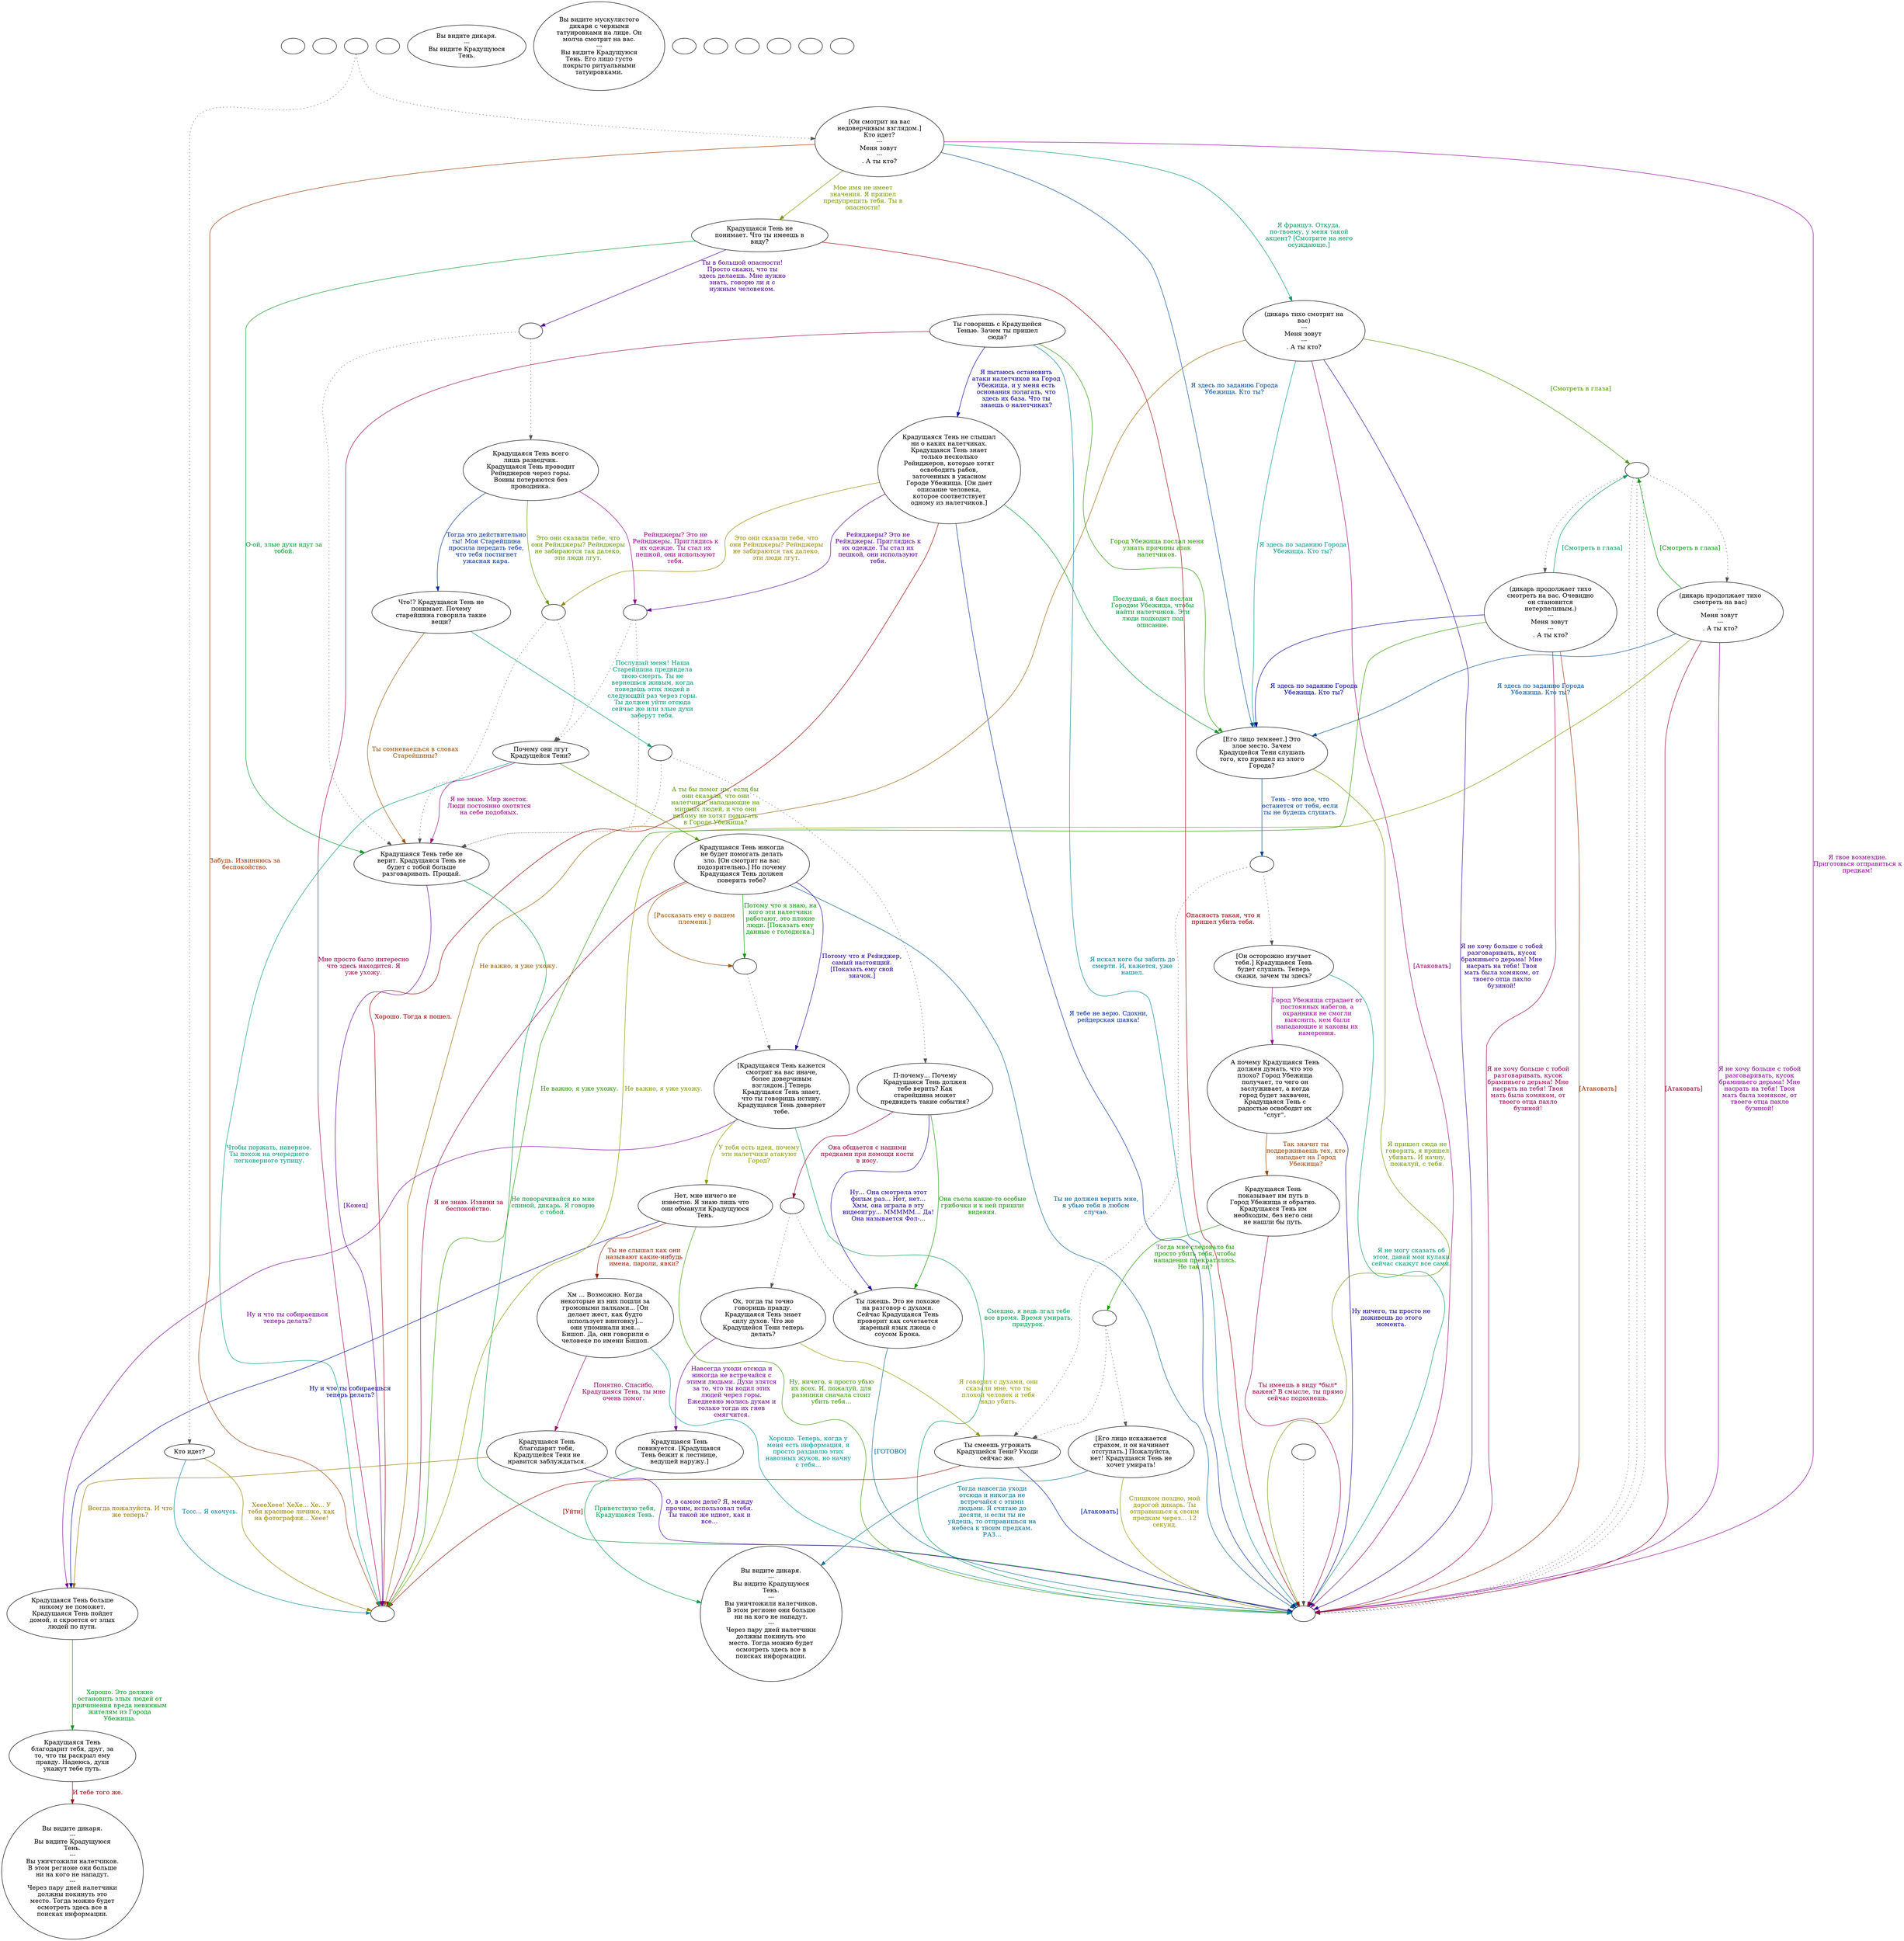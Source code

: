 digraph icScout {
  "start" [style=filled       fillcolor="#FFFFFF"       color="#000000"]
  "start" [label=""]
  "critter_p_proc" [style=filled       fillcolor="#FFFFFF"       color="#000000"]
  "critter_p_proc" [label=""]
  "pickup_p_proc" [style=filled       fillcolor="#FFFFFF"       color="#000000"]
  "pickup_p_proc" -> "Node998" [style=dotted color="#555555"]
  "pickup_p_proc" [label=""]
  "talk_p_proc" [style=filled       fillcolor="#FFFFFF"       color="#000000"]
  "talk_p_proc" -> "Node022" [style=dotted color="#555555"]
  "talk_p_proc" -> "Node001" [style=dotted color="#555555"]
  "talk_p_proc" [label=""]
  "destroy_p_proc" [style=filled       fillcolor="#FFFFFF"       color="#000000"]
  "destroy_p_proc" [label=""]
  "look_at_p_proc" [style=filled       fillcolor="#FFFFFF"       color="#000000"]
  "look_at_p_proc" [label="Вы видите дикаря.\n---\nВы видите Крадущуюся\nТень."]
  "description_p_proc" [style=filled       fillcolor="#FFFFFF"       color="#000000"]
  "description_p_proc" [label="Вы видите мускулистого\nдикаря с черными\nтатуировками на лице. Он\nмолча смотрит на вас.\n---\nВы видите Крадущуюся\nТень. Его лицо густо\nпокрыто ритуальными\nтатуировками."]
  "use_skill_on_p_proc" [style=filled       fillcolor="#FFFFFF"       color="#000000"]
  "use_skill_on_p_proc" [label=""]
  "damage_p_proc" [style=filled       fillcolor="#FFFFFF"       color="#000000"]
  "damage_p_proc" [label=""]
  "map_enter_p_proc" [style=filled       fillcolor="#FFFFFF"       color="#000000"]
  "map_enter_p_proc" [label=""]
  "timed_event_p_proc" [style=filled       fillcolor="#FFFFFF"       color="#000000"]
  "timed_event_p_proc" [label=""]
  "map_update_p_proc" [style=filled       fillcolor="#FFFFFF"       color="#000000"]
  "map_update_p_proc" [label=""]
  "combat_p_proc" [style=filled       fillcolor="#FFFFFF"       color="#000000"]
  "combat_p_proc" [label=""]
  "Node998" [style=filled       fillcolor="#FFFFFF"       color="#000000"]
  "Node998" [label=""]
  "Node999" [style=filled       fillcolor="#FFFFFF"       color="#000000"]
  "Node999" [label=""]
  "Node001" [style=filled       fillcolor="#FFFFFF"       color="#000000"]
  "Node001" [label="[Он смотрит на вас\nнедоверчивым взглядом.]\nКто идет?\n---\nМеня зовут \n---\n. А ты кто?"]
  "Node001" -> "Node012" [label="Я здесь по заданию Города\nУбежища. Кто ты?" color="#004B99" fontcolor="#004B99"]
  "Node001" -> "Node023" [label="Мое имя не имеет\nзначения. Я пришел\nпредупредить тебя. Ты в\nопасности!" color="#779900" fontcolor="#779900"]
  "Node001" -> "Node998" [label="Я твое возмездие.\nПриготовься отправиться к\nпредкам!" color="#8E0099" fontcolor="#8E0099"]
  "Node001" -> "Node019" [label="Я француз. Откуда,\nпо-твоему, у меня такой\nакцент? [Смотрите на него\nосуждающе.]" color="#009961" fontcolor="#009961"]
  "Node001" -> "Node999" [label="Забудь. Извиняюсь за\nбеспокойство." color="#993500" fontcolor="#993500"]
  "Node002" [style=filled       fillcolor="#FFFFFF"       color="#000000"]
  "Node002" [label="Ты говоришь с Крадущейся\nТенью. Зачем ты пришел\nсюда?"]
  "Node002" -> "Node003" [label="Я пытаюсь остановить\nатаки налетчиков на Город\nУбежища, и у меня есть\nоснования полагать, что\nздесь их база. Что ты\nзнаешь о налетчиках?" color="#080099" fontcolor="#080099"]
  "Node002" -> "Node012" [label="Город Убежища послал меня\nузнать причины атак\nналетчиков." color="#259900" fontcolor="#259900"]
  "Node002" -> "Node999" [label="Мне просто было интересно\nчто здесь находится. Я\nуже ухожу." color="#990051" fontcolor="#990051"]
  "Node002" -> "Node998" [label="Я искал кого бы забить до\nсмерти. И, кажется, уже\nнашел." color="#007E99" fontcolor="#007E99"]
  "Node003" [style=filled       fillcolor="#FFFFFF"       color="#000000"]
  "Node003" [label="Крадущаяся Тень не слышал\nни о каких налетчиках.\nКрадущаяся Тень знает\nтолько несколько\nРейнджеров, которые хотят\nосвободить рабов,\nзаточенных в ужасном\nГороде Убежища. [Он дает\nописание человека,\nкоторое соответствует\nодному из налетчиков.]"]
  "Node003" -> "Node990" [label="Это они сказали тебе, что\nони Рейнджеры? Рейнджеры\nне забираются так далеко,\nэти люди лгут." color="#998700" fontcolor="#998700"]
  "Node003" -> "Node991" [label="Рейнджеры? Это не\nРейнджеры. Приглядись к\nих одежде. Ты стал их\nпешкой, они используют\nтебя." color="#5B0099" fontcolor="#5B0099"]
  "Node003" -> "Node012" [label="Послушай, я был послан\nГородом Убежища, чтобы\nнайти налетчиков. Эти\nлюди подходят под\nописание." color="#00992E" fontcolor="#00992E"]
  "Node003" -> "Node999" [label="Хорошо. Тогда я пошел." color="#990100" fontcolor="#990100"]
  "Node003" -> "Node998" [label="Я тебе не верю. Сдохни,\nрейдерская шавка!" color="#002B99" fontcolor="#002B99"]
  "Node004" [style=filled       fillcolor="#FFFFFF"       color="#000000"]
  "Node004" [label="Почему они лгут\nКрадущейся Тени?"]
  "Node004" -> "Node005" [label="А ты бы помог им, если бы\nони сказали, что они\nналетчики, нападающие на\nмирных людей, и что они\nникому не хотят помогать\nв Городе Убежища?" color="#589900" fontcolor="#589900"]
  "Node004" -> "Node017" [label="Я не знаю. Мир жесток.\nЛюди постоянно охотятся\nна себе подобных." color="#990084" fontcolor="#990084"]
  "Node004" -> "Node999" [label="Чтобы поржать, наверное.\nТы похож на очередного\nлегковерного тупицу." color="#009981" fontcolor="#009981"]
  "Node005" [style=filled       fillcolor="#FFFFFF"       color="#000000"]
  "Node005" [label="Крадущаяся Тень никогда\nне будет помогать делать\nзло. [Он смотрит на вас\nподозрительно.] Но почему\nКрадущаяся Тень должен\nповерить тебе?"]
  "Node005" -> "Node992" [label="[Рассказать ему о вашем\nплемени.]" color="#995400" fontcolor="#995400"]
  "Node005" -> "Node006" [label="Потому что я Рейнджер,\nсамый настоящий.\n[Показать ему свой\nзначок.]" color="#280099" fontcolor="#280099"]
  "Node005" -> "Node992" [label="Потому что я знаю, на\nкого эти налетчики\nработают, это плохие\nлюди. [Показать ему\nданные с голодиска.]" color="#059900" fontcolor="#059900"]
  "Node005" -> "Node999" [label="Я не знаю. Извини за\nбеспокойство." color="#990032" fontcolor="#990032"]
  "Node005" -> "Node998" [label="Ты не должен верить мне,\nя убью тебя в любом\nслучае." color="#005E99" fontcolor="#005E99"]
  "Node006" [style=filled       fillcolor="#FFFFFF"       color="#000000"]
  "Node006" [label="[Крадущаяся Тень кажется\nсмотрит на вас иначе,\nболее доверчивым\nвзглядом.] Теперь\nКрадущаяся Тень знает,\nчто ты говоришь истину.\nКрадущаяся Тень доверяет\nтебе."]
  "Node006" -> "Node007" [label="У тебя есть идеи, почему\nэти налетчики атакуют\nГород?" color="#8B9900" fontcolor="#8B9900"]
  "Node006" -> "Node010" [label="Ну и что ты собираешься\nтеперь делать?" color="#7A0099" fontcolor="#7A0099"]
  "Node006" -> "Node998" [label="Смешно, я ведь лгал тебе\nвсе время. Время умирать,\nпридурок." color="#00994E" fontcolor="#00994E"]
  "Node007" [style=filled       fillcolor="#FFFFFF"       color="#000000"]
  "Node007" [label="Нет, мне ничего не\nизвестно. Я знаю лишь что\nони обманули Крадущуюся\nТень."]
  "Node007" -> "Node008" [label="Ты не слышал как они\nназывают какие-нибудь\nимена, пароли, явки?" color="#992100" fontcolor="#992100"]
  "Node007" -> "Node010" [label="Ну и что ты собираешься\nтеперь делать?" color="#000C99" fontcolor="#000C99"]
  "Node007" -> "Node998" [label="Ну, ничего, я просто убью\nих всех. И, пожалуй, для\nразминки сначала стоит\nубить тебя..." color="#389900" fontcolor="#389900"]
  "Node008" [style=filled       fillcolor="#FFFFFF"       color="#000000"]
  "Node008" [label="Хм ... Возможно. Когда\nнекоторые из них пошли за\nгромовыми палками... [Он\nделает жест, как будто\nиспользует винтовку]...\nони упоминали имя...\nБишоп. Да, они говорили о\nчеловеке по имени Бишоп."]
  "Node008" -> "Node009" [label="Понятно. Спасибо,\nКрадущаяся Тень, ты мне\nочень помог." color="#990065" fontcolor="#990065"]
  "Node008" -> "Node998" [label="Хорошо. Теперь, когда у\nменя есть информация, я\nпросто раздавлю этих\nнавозных жуков, но начну\nс тебя..." color="#009299" fontcolor="#009299"]
  "Node009" [style=filled       fillcolor="#FFFFFF"       color="#000000"]
  "Node009" [label="Крадущаяся Тень\nблагодарит тебя,\nКрадущейся Тени не\nнравится заблуждаться."]
  "Node009" -> "Node010" [label="Всегда пожалуйста. И что\nже теперь?" color="#997400" fontcolor="#997400"]
  "Node009" -> "Node998" [label="О, в самом деле? Я, между\nпрочим, использовал тебя.\nТы такой же идиот, как и\nвсе..." color="#470099" fontcolor="#470099"]
  "Node010" [style=filled       fillcolor="#FFFFFF"       color="#000000"]
  "Node010" [label="Крадущаяся Тень больше\nникому не поможет.\nКрадущаяся Тень пойдет\nдомой, и скроется от злых\nлюдей по пути."]
  "Node010" -> "Node011" [label="Хорошо. Это должно\nостановить злых людей от\nпричинения вреда невинным\nжителям из Города\nУбежища." color="#00991B" fontcolor="#00991B"]
  "Node011" [style=filled       fillcolor="#FFFFFF"       color="#000000"]
  "Node011" [label="Крадущаяся Тень\nблагодарит тебя, друг, за\nто, что ты раскрыл ему\nправду. Надеюсь, духи\nукажут тебе путь."]
  "Node011" -> "Node996" [label="И тебе того же." color="#990012" fontcolor="#990012"]
  "Node012" [style=filled       fillcolor="#FFFFFF"       color="#000000"]
  "Node012" [label="[Его лицо темнеет.] Это\nзлое место. Зачем\nКрадущейся Тени слушать\nтого, кто пришел из злого\nГорода?"]
  "Node012" -> "Node993" [label="Тень - это все, что\nостанется от тебя, если\nты не будешь слушать." color="#003F99" fontcolor="#003F99"]
  "Node012" -> "Node998" [label="Я пришел cюда не\nговорить, я пришел\nубивать. И начну,\nпожалуй, с тебя." color="#6B9900" fontcolor="#6B9900"]
  "Node013" [style=filled       fillcolor="#FFFFFF"       color="#000000"]
  "Node013" [label="[Он осторожно изучает\nтебя.] Крадущаяся Тень\nбудет слушать. Теперь\nскажи, зачем ты здесь?"]
  "Node013" -> "Node014" [label="Город Убежища страдает от\nпостоянных набегов, а\nохранники не смогли\nвыяснить, кем были\nнападающие и каковы их\nнамерения." color="#990098" fontcolor="#990098"]
  "Node013" -> "Node998" [label="Я не могу сказать об\nэтом, давай мои кулаки\nсейчас скажут все сами." color="#00996D" fontcolor="#00996D"]
  "Node014" [style=filled       fillcolor="#FFFFFF"       color="#000000"]
  "Node014" [label="А почему Крадущаяся Тень\nдолжен думать, что это\nплохо? Город Убежища\nполучает, то чего он\nзаслуживает, а когда\nгород будет захвачен,\nКрадущаяся Тень с\nрадостью освободит их\n\"слуг\"."]
  "Node014" -> "Node015" [label="Так значит ты\nподдерживаешь тех, кто\nнападает на Город\nУбежища?" color="#994100" fontcolor="#994100"]
  "Node014" -> "Node998" [label="Ну ничего, ты просто не\nдоживешь до этого\nмомента." color="#140099" fontcolor="#140099"]
  "Node015" [style=filled       fillcolor="#FFFFFF"       color="#000000"]
  "Node015" [label="Крадущаяся Тень\nпоказывает им путь в\nГород Убежища и обратно.\nКрадущаяся Тень им\nнеобходим, без него они\nне нашли бы путь."]
  "Node015" -> "Node994" [label="Тогда мне следовало бы\nпросто убить тебя, чтобы\nнападения прекратились.\nНе так ли?" color="#199900" fontcolor="#199900"]
  "Node015" -> "Node998" [label="Ты имеешь в виду *был*\nважен? В смысле, ты прямо\nсейчас подохнешь." color="#990045" fontcolor="#990045"]
  "Node016" [style=filled       fillcolor="#FFFFFF"       color="#000000"]
  "Node016" [label="[Его лицо искажается\nстрахом, и он начинает\nотступать.] Пожалуйста,\nнет! Крадущаяся Тень не\nхочет умирать!"]
  "Node016" -> "Node997" [label="Тогда навсегда уходи\nотсюда и никогда не\nвстречайся с этими\nлюдьми. Я считаю до\nдесяти, и если ты не\nуйдешь, то отправишься на\nнебеса к твоим предкам.\nРАЗ..." color="#007299" fontcolor="#007299"]
  "Node016" -> "Node998" [label="Слишком поздно, мой\nдорогой дикарь. Ты\nотправишься к своим\nпредкам через... 12\nсекунд." color="#999300" fontcolor="#999300"]
  "Node017" [style=filled       fillcolor="#FFFFFF"       color="#000000"]
  "Node017" [label="Крадущаяся Тень тебе не\nверит. Крадущаяся Тень не\nбудет с тобой больше\nразговаривать. Прощай."]
  "Node017" -> "Node999" [label="[Конец]" color="#670099" fontcolor="#670099"]
  "Node017" -> "Node998" [label="Не поворачивайся ко мне\nспиной, дикарь. Я говорю\nс тобой." color="#00993A" fontcolor="#00993A"]
  "Node018" [style=filled       fillcolor="#FFFFFF"       color="#000000"]
  "Node018" [label="Ты смеешь угрожать\nКрадущейся Тени? Уходи\nсейчас же."]
  "Node018" -> "Node999" [label="[Уйти]" color="#990E00" fontcolor="#990E00"]
  "Node018" -> "Node998" [label="[Атаковать]" color="#001F99" fontcolor="#001F99"]
  "Node019" [style=filled       fillcolor="#FFFFFF"       color="#000000"]
  "Node019" [label="(дикарь тихо смотрит на\nвас)\n---\nМеня зовут \n---\n. А ты кто?"]
  "Node019" -> "Node995" [label="[Смотреть в глаза]" color="#4C9900" fontcolor="#4C9900"]
  "Node019" -> "Node998" [label="[Атаковать]" color="#990078" fontcolor="#990078"]
  "Node019" -> "Node012" [label="Я здесь по заданию Города\nУбежища. Кто ты?" color="#00998D" fontcolor="#00998D"]
  "Node019" -> "Node999" [label="Не важно, я уже ухожу." color="#996000" fontcolor="#996000"]
  "Node019" -> "Node998" [label="Я не хочу больше с тобой\nразговаривать, кусок\nбраминьего дерьма! Мне\nнасрать на тебя! Твоя\nмать была хомяком, от\nтвоего отца пахло\nбузиной!" color="#340099" fontcolor="#340099"]
  "Node020" [style=filled       fillcolor="#FFFFFF"       color="#000000"]
  "Node020" [label="(дикарь продолжает тихо\nсмотреть на вас)\n---\nМеня зовут \n---\n. А ты кто?"]
  "Node020" -> "Node995" [label="[Смотреть в глаза]" color="#009907" fontcolor="#009907"]
  "Node020" -> "Node998" [label="[Атаковать]" color="#990026" fontcolor="#990026"]
  "Node020" -> "Node012" [label="Я здесь по заданию Города\nУбежища. Кто ты?" color="#005299" fontcolor="#005299"]
  "Node020" -> "Node999" [label="Не важно, я уже ухожу." color="#7F9900" fontcolor="#7F9900"]
  "Node020" -> "Node998" [label="Я не хочу больше с тобой\nразговаривать, кусок\nбраминьего дерьма! Мне\nнасрать на тебя! Твоя\nмать была хомяком, от\nтвоего отца пахло\nбузиной!" color="#860099" fontcolor="#860099"]
  "Node021" [style=filled       fillcolor="#FFFFFF"       color="#000000"]
  "Node021" [label="(дикарь продолжает тихо\nсмотреть на вас. Очевидно\nон становится\nнетерпеливым.)\n---\nМеня зовут \n---\n. А ты кто?"]
  "Node021" -> "Node995" [label="[Смотреть в глаза]" color="#00995A" fontcolor="#00995A"]
  "Node021" -> "Node998" [label="[Атаковать]" color="#992D00" fontcolor="#992D00"]
  "Node021" -> "Node012" [label="Я здесь по заданию Города\nУбежища. Кто ты?" color="#000099" fontcolor="#000099"]
  "Node021" -> "Node999" [label="Не важно, я уже ухожу." color="#2C9900" fontcolor="#2C9900"]
  "Node021" -> "Node998" [label="Я не хочу больше с тобой\nразговаривать, кусок\nбраминьего дерьма! Мне\nнасрать на тебя! Твоя\nмать была хомяком, от\nтвоего отца пахло\nбузиной!" color="#990059" fontcolor="#990059"]
  "Node022" [style=filled       fillcolor="#FFFFFF"       color="#000000"]
  "Node022" [label="Кто идет?"]
  "Node022" -> "Node999" [label="Тссс... Я охочусь." color="#008599" fontcolor="#008599"]
  "Node022" -> "Node999" [label="ХеееХеее! ХеХе... Хе... У\nтебя красивое личико, как\nна фотографии... Хеее!" color="#998000" fontcolor="#998000"]
  "Node023" [style=filled       fillcolor="#FFFFFF"       color="#000000"]
  "Node023" [label="Крадущаяся Тень не\nпонимает. Что ты имеешь в\nвиду?"]
  "Node023" -> "Node890" [label="Ты в большой опасности!\nПросто скажи, что ты\nздесь делаешь. Мне нужно\nзнать, говорю ли я с\nнужным человеком." color="#530099" fontcolor="#530099"]
  "Node023" -> "Node017" [label="О-ой, злые духи идут за\nтобой." color="#009927" fontcolor="#009927"]
  "Node023" -> "Node998" [label="Опасность такая, что я\nпришел убить тебя." color="#990006" fontcolor="#990006"]
  "Node024" [style=filled       fillcolor="#FFFFFF"       color="#000000"]
  "Node024" [label="Крадущаяся Тень всего\nлишь разведчик.\nКрадущаяся Тень проводит\nРейнджеров через горы.\nВоины потеряются без\nпроводника."]
  "Node024" -> "Node025" [label="Тогда это действительно\nты! Моя Старейшина\nпросила передать тебе,\nчто тебя постигнет\nужасная кара." color="#003399" fontcolor="#003399"]
  "Node024" -> "Node990" [label="Это они сказали тебе, что\nони Рейнджеры? Рейнджеры\nне забираются так далеко,\nэти люди лгут." color="#5F9900" fontcolor="#5F9900"]
  "Node024" -> "Node991" [label="Рейнджеры? Это не\nРейнджеры. Приглядись к\nих одежде. Ты стал их\nпешкой, они используют\nтебя." color="#99008C" fontcolor="#99008C"]
  "Node025" [style=filled       fillcolor="#FFFFFF"       color="#000000"]
  "Node025" [label="Что!? Крадущаяся Тень не\nпонимает. Почему\nстарейшина говорила такие\nвещи?"]
  "Node025" -> "Node891" [label="Послушай меня! Наша\nСтарейшина предвидела\nтвою смерть. Ты не\nвернешься живым, когда\nповедешь этих людей в\nследующий раз через горы.\nТы должен уйти отсюда\nсейчас же или злые духи\nзаберут тебя." color="#009979" fontcolor="#009979"]
  "Node025" -> "Node017" [label="Ты сомневаешься в словах\nСтарейшины?" color="#994D00" fontcolor="#994D00"]
  "Node026" [style=filled       fillcolor="#FFFFFF"       color="#000000"]
  "Node026" [label="П-почему... Почему\nКрадущаяся Тень должен\nтебе верить? Как\nстарейшина может\nпредвидеть такие события?"]
  "Node026" -> "Node027" [label="Ну... Она смотрела этот\nфильм раз... Нет, нет...\nХмм, она играла в эту\nвидеоигру... MMMMM... Да!\nОна называется Фол-..." color="#200099" fontcolor="#200099"]
  "Node026" -> "Node027" [label="Она съела какие-то особые\nгрибочки и к ней пришли\nвидения." color="#0D9900" fontcolor="#0D9900"]
  "Node026" -> "Node892" [label="Она общается с нашими\nпредками при помощи кости\nв носу." color="#990039" fontcolor="#990039"]
  "Node027" [style=filled       fillcolor="#FFFFFF"       color="#000000"]
  "Node027" [label="Ты лжешь. Это не похоже\nна разговор с духами.\nСейчас Крадущаяся Тень\nпроверит как сочетается\nжареный язык лжеца с\nсоусом Брока."]
  "Node027" -> "Node998" [label="[ГОТОВО]" color="#006699" fontcolor="#006699"]
  "Node028" [style=filled       fillcolor="#FFFFFF"       color="#000000"]
  "Node028" [label="Ох, тогда ты точно\nговоришь правду.\nКрадущаяся Тень знает\nсилу духов. Что же\nКрадущейся Тени теперь\nделать?"]
  "Node028" -> "Node018" [label="Я говорил с духами, они\nсказали мне, что ты\nплохой человек и тебя\nнадо убить." color="#929900" fontcolor="#929900"]
  "Node028" -> "Node029" [label="Навсегда уходи отсюда и\nникогда не встречайся с\nэтими людьми. Духи злятся\nза то, что ты водил этих\nлюдей через горы.\nЕжедневно молись духам и\nтолько тогда их гнев\nсмягчится." color="#730099" fontcolor="#730099"]
  "Node029" [style=filled       fillcolor="#FFFFFF"       color="#000000"]
  "Node029" [label="Крадущаяся Тень\nповинуется. [Крадущаяся\nТень бежит к лестнице,\nведущей наружу.]"]
  "Node029" -> "Node997" [label="Приветствую тебя,\nКрадущаяся Тень." color="#009946" fontcolor="#009946"]
  "Node990" [style=filled       fillcolor="#FFFFFF"       color="#000000"]
  "Node990" -> "Node004" [style=dotted color="#555555"]
  "Node990" -> "Node017" [style=dotted color="#555555"]
  "Node990" [label=""]
  "Node991" [style=filled       fillcolor="#FFFFFF"       color="#000000"]
  "Node991" -> "Node004" [style=dotted color="#555555"]
  "Node991" -> "Node017" [style=dotted color="#555555"]
  "Node991" [label=""]
  "Node992" [style=filled       fillcolor="#FFFFFF"       color="#000000"]
  "Node992" -> "Node006" [style=dotted color="#555555"]
  "Node992" [label=""]
  "Node993" [style=filled       fillcolor="#FFFFFF"       color="#000000"]
  "Node993" -> "Node013" [style=dotted color="#555555"]
  "Node993" -> "Node018" [style=dotted color="#555555"]
  "Node993" [label=""]
  "Node994" [style=filled       fillcolor="#FFFFFF"       color="#000000"]
  "Node994" -> "Node016" [style=dotted color="#555555"]
  "Node994" -> "Node018" [style=dotted color="#555555"]
  "Node994" [label=""]
  "Node995" [style=filled       fillcolor="#FFFFFF"       color="#000000"]
  "Node995" -> "Node020" [style=dotted color="#555555"]
  "Node995" -> "Node998" [style=dotted color="#555555"]
  "Node995" -> "Node021" [style=dotted color="#555555"]
  "Node995" -> "Node998" [style=dotted color="#555555"]
  "Node995" -> "Node998" [style=dotted color="#555555"]
  "Node995" [label=""]
  "Node996" [style=filled       fillcolor="#FFFFFF"       color="#000000"]
  "Node996" [label="Вы видите дикаря.\n---\nВы видите Крадущуюся\nТень.\n---\nВы уничтожили налетчиков.\nВ этом регионе они больше\nни на кого не нападут.\n---\nЧерез пару дней налетчики\nдолжны покинуть это\nместо. Тогда можно будет\nосмотреть здесь все в\nпоисках информации."]
  "Node997" [style=filled       fillcolor="#FFFFFF"       color="#000000"]
  "Node997" [label="Вы видите дикаря.\n---\nВы видите Крадущуюся\nТень.\n---\nВы уничтожили налетчиков.\nВ этом регионе они больше\nни на кого не нападут.\n---\nЧерез пару дней налетчики\nдолжны покинуть это\nместо. Тогда можно будет\nосмотреть здесь все в\nпоисках информации."]
  "Node890" [style=filled       fillcolor="#FFFFFF"       color="#000000"]
  "Node890" -> "Node024" [style=dotted color="#555555"]
  "Node890" -> "Node017" [style=dotted color="#555555"]
  "Node890" [label=""]
  "Node891" [style=filled       fillcolor="#FFFFFF"       color="#000000"]
  "Node891" -> "Node026" [style=dotted color="#555555"]
  "Node891" -> "Node017" [style=dotted color="#555555"]
  "Node891" [label=""]
  "Node892" [style=filled       fillcolor="#FFFFFF"       color="#000000"]
  "Node892" -> "Node028" [style=dotted color="#555555"]
  "Node892" -> "Node027" [style=dotted color="#555555"]
  "Node892" [label=""]
}